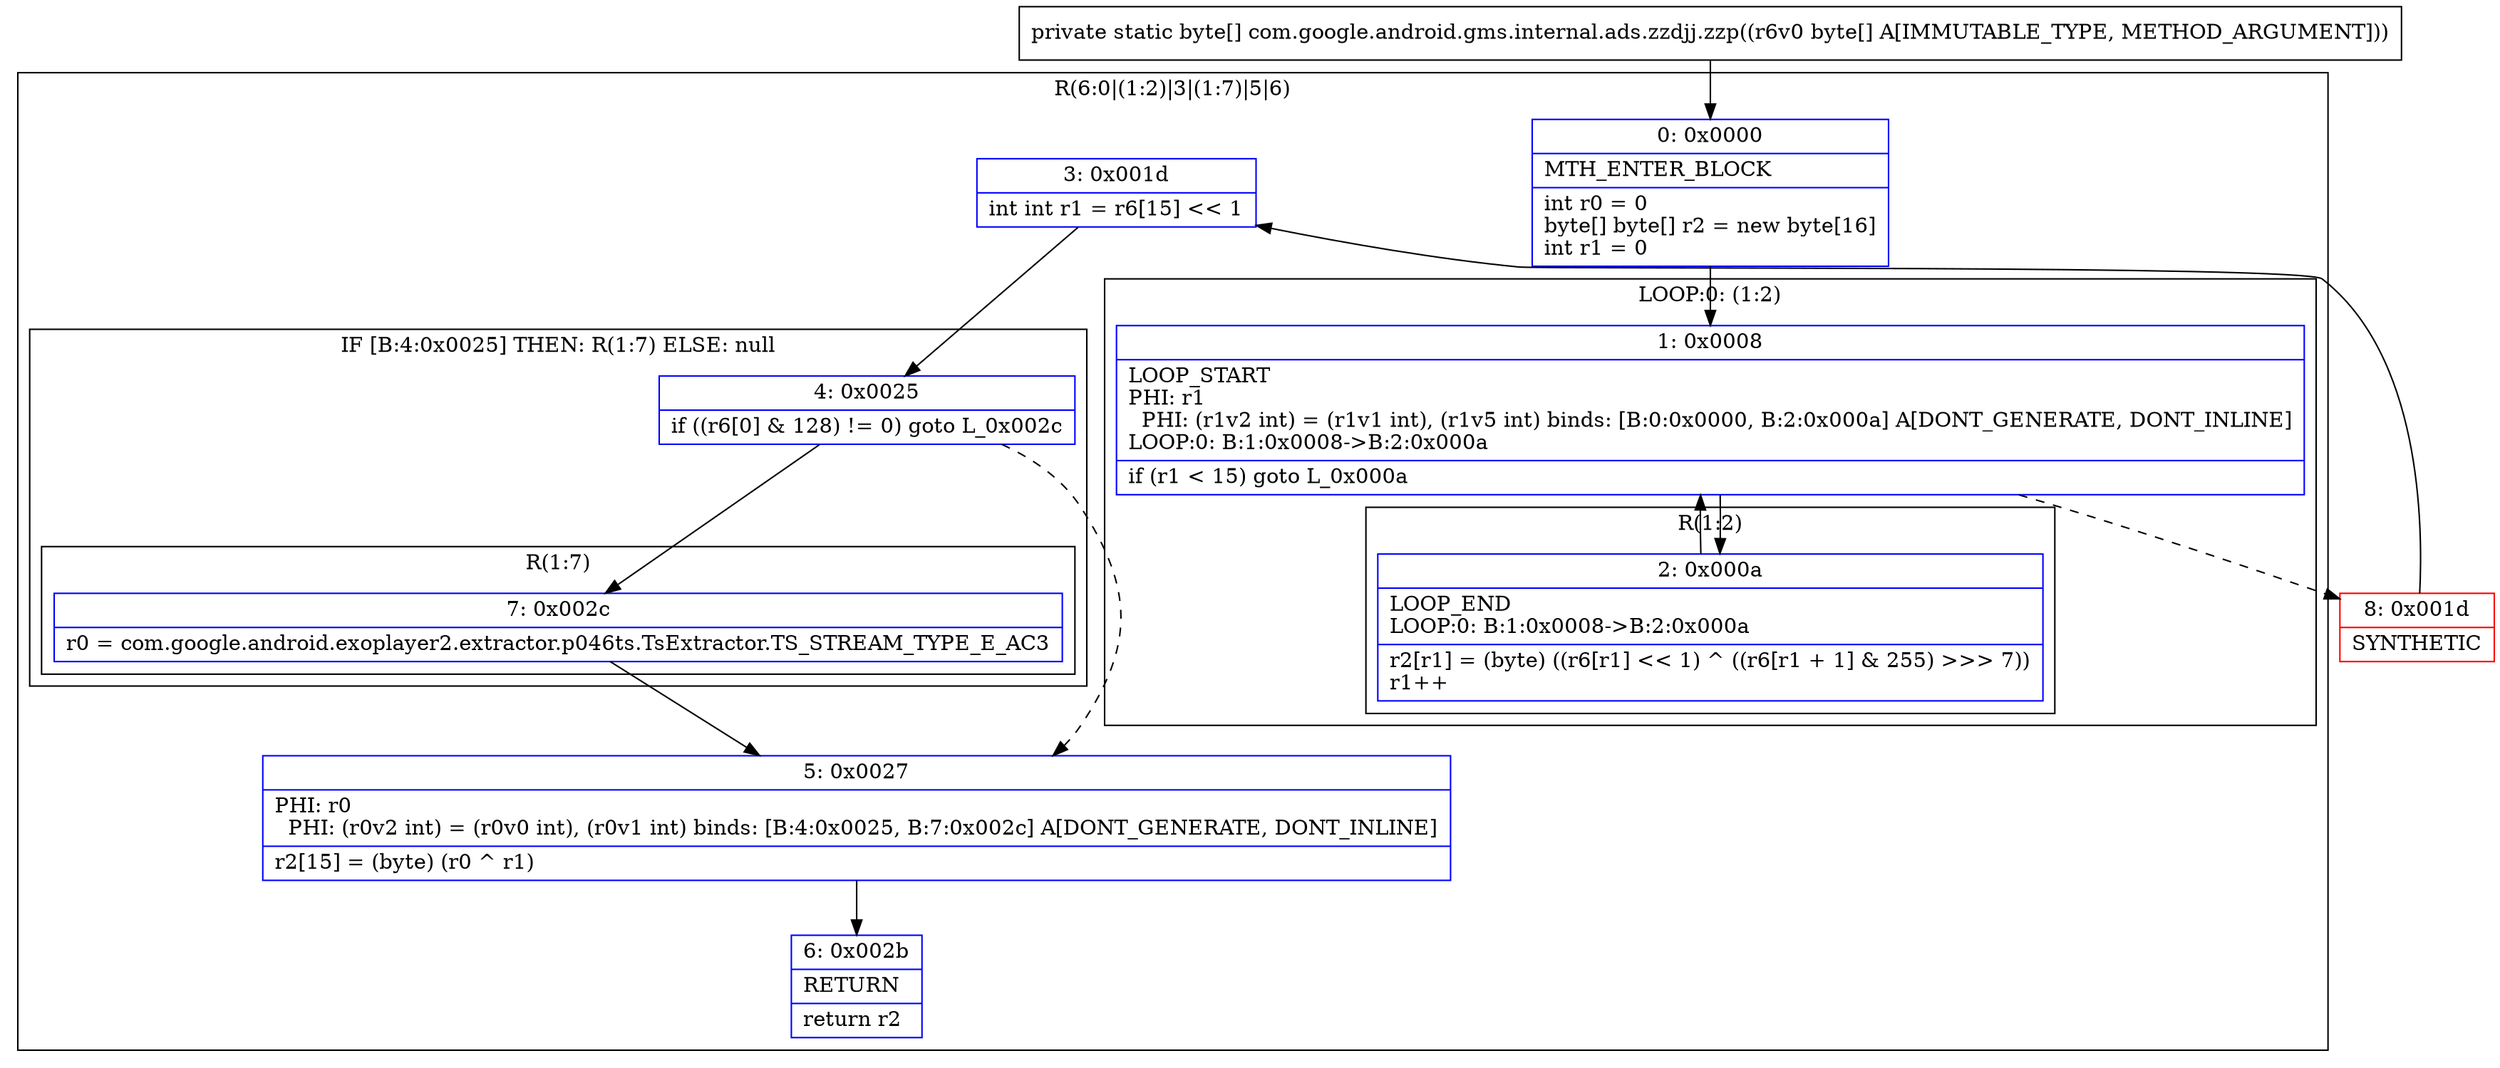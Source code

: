 digraph "CFG forcom.google.android.gms.internal.ads.zzdjj.zzp([B)[B" {
subgraph cluster_Region_1080698493 {
label = "R(6:0|(1:2)|3|(1:7)|5|6)";
node [shape=record,color=blue];
Node_0 [shape=record,label="{0\:\ 0x0000|MTH_ENTER_BLOCK\l|int r0 = 0\lbyte[] byte[] r2 = new byte[16]\lint r1 = 0\l}"];
subgraph cluster_LoopRegion_806145993 {
label = "LOOP:0: (1:2)";
node [shape=record,color=blue];
Node_1 [shape=record,label="{1\:\ 0x0008|LOOP_START\lPHI: r1 \l  PHI: (r1v2 int) = (r1v1 int), (r1v5 int) binds: [B:0:0x0000, B:2:0x000a] A[DONT_GENERATE, DONT_INLINE]\lLOOP:0: B:1:0x0008\-\>B:2:0x000a\l|if (r1 \< 15) goto L_0x000a\l}"];
subgraph cluster_Region_269065592 {
label = "R(1:2)";
node [shape=record,color=blue];
Node_2 [shape=record,label="{2\:\ 0x000a|LOOP_END\lLOOP:0: B:1:0x0008\-\>B:2:0x000a\l|r2[r1] = (byte) ((r6[r1] \<\< 1) ^ ((r6[r1 + 1] & 255) \>\>\> 7))\lr1++\l}"];
}
}
Node_3 [shape=record,label="{3\:\ 0x001d|int int r1 = r6[15] \<\< 1\l}"];
subgraph cluster_IfRegion_552202297 {
label = "IF [B:4:0x0025] THEN: R(1:7) ELSE: null";
node [shape=record,color=blue];
Node_4 [shape=record,label="{4\:\ 0x0025|if ((r6[0] & 128) != 0) goto L_0x002c\l}"];
subgraph cluster_Region_492864071 {
label = "R(1:7)";
node [shape=record,color=blue];
Node_7 [shape=record,label="{7\:\ 0x002c|r0 = com.google.android.exoplayer2.extractor.p046ts.TsExtractor.TS_STREAM_TYPE_E_AC3\l}"];
}
}
Node_5 [shape=record,label="{5\:\ 0x0027|PHI: r0 \l  PHI: (r0v2 int) = (r0v0 int), (r0v1 int) binds: [B:4:0x0025, B:7:0x002c] A[DONT_GENERATE, DONT_INLINE]\l|r2[15] = (byte) (r0 ^ r1)\l}"];
Node_6 [shape=record,label="{6\:\ 0x002b|RETURN\l|return r2\l}"];
}
Node_8 [shape=record,color=red,label="{8\:\ 0x001d|SYNTHETIC\l}"];
MethodNode[shape=record,label="{private static byte[] com.google.android.gms.internal.ads.zzdjj.zzp((r6v0 byte[] A[IMMUTABLE_TYPE, METHOD_ARGUMENT])) }"];
MethodNode -> Node_0;
Node_0 -> Node_1;
Node_1 -> Node_2;
Node_1 -> Node_8[style=dashed];
Node_2 -> Node_1;
Node_3 -> Node_4;
Node_4 -> Node_5[style=dashed];
Node_4 -> Node_7;
Node_7 -> Node_5;
Node_5 -> Node_6;
Node_8 -> Node_3;
}

